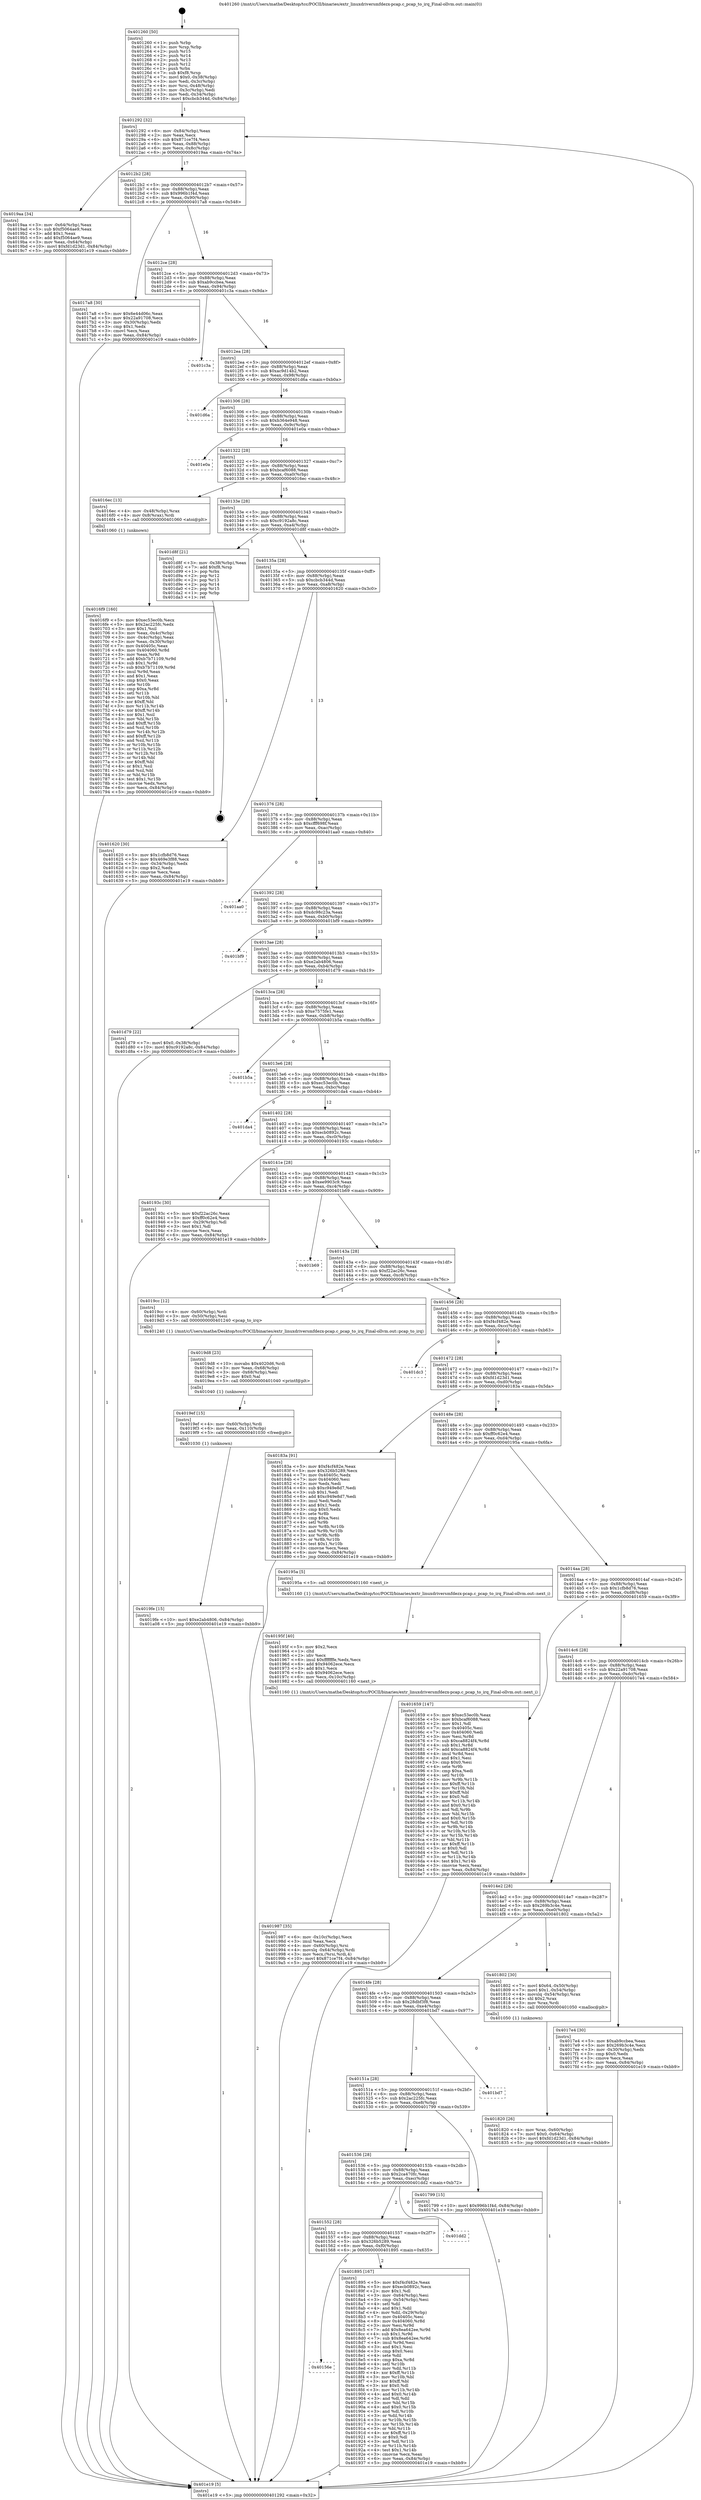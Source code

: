 digraph "0x401260" {
  label = "0x401260 (/mnt/c/Users/mathe/Desktop/tcc/POCII/binaries/extr_linuxdriversmfdezx-pcap.c_pcap_to_irq_Final-ollvm.out::main(0))"
  labelloc = "t"
  node[shape=record]

  Entry [label="",width=0.3,height=0.3,shape=circle,fillcolor=black,style=filled]
  "0x401292" [label="{
     0x401292 [32]\l
     | [instrs]\l
     &nbsp;&nbsp;0x401292 \<+6\>: mov -0x84(%rbp),%eax\l
     &nbsp;&nbsp;0x401298 \<+2\>: mov %eax,%ecx\l
     &nbsp;&nbsp;0x40129a \<+6\>: sub $0x871ce7f4,%ecx\l
     &nbsp;&nbsp;0x4012a0 \<+6\>: mov %eax,-0x88(%rbp)\l
     &nbsp;&nbsp;0x4012a6 \<+6\>: mov %ecx,-0x8c(%rbp)\l
     &nbsp;&nbsp;0x4012ac \<+6\>: je 00000000004019aa \<main+0x74a\>\l
  }"]
  "0x4019aa" [label="{
     0x4019aa [34]\l
     | [instrs]\l
     &nbsp;&nbsp;0x4019aa \<+3\>: mov -0x64(%rbp),%eax\l
     &nbsp;&nbsp;0x4019ad \<+5\>: sub $0xf5064ae9,%eax\l
     &nbsp;&nbsp;0x4019b2 \<+3\>: add $0x1,%eax\l
     &nbsp;&nbsp;0x4019b5 \<+5\>: add $0xf5064ae9,%eax\l
     &nbsp;&nbsp;0x4019ba \<+3\>: mov %eax,-0x64(%rbp)\l
     &nbsp;&nbsp;0x4019bd \<+10\>: movl $0xfd1d23d1,-0x84(%rbp)\l
     &nbsp;&nbsp;0x4019c7 \<+5\>: jmp 0000000000401e19 \<main+0xbb9\>\l
  }"]
  "0x4012b2" [label="{
     0x4012b2 [28]\l
     | [instrs]\l
     &nbsp;&nbsp;0x4012b2 \<+5\>: jmp 00000000004012b7 \<main+0x57\>\l
     &nbsp;&nbsp;0x4012b7 \<+6\>: mov -0x88(%rbp),%eax\l
     &nbsp;&nbsp;0x4012bd \<+5\>: sub $0x996b1f4d,%eax\l
     &nbsp;&nbsp;0x4012c2 \<+6\>: mov %eax,-0x90(%rbp)\l
     &nbsp;&nbsp;0x4012c8 \<+6\>: je 00000000004017a8 \<main+0x548\>\l
  }"]
  Exit [label="",width=0.3,height=0.3,shape=circle,fillcolor=black,style=filled,peripheries=2]
  "0x4017a8" [label="{
     0x4017a8 [30]\l
     | [instrs]\l
     &nbsp;&nbsp;0x4017a8 \<+5\>: mov $0x6e44d06c,%eax\l
     &nbsp;&nbsp;0x4017ad \<+5\>: mov $0x22a91708,%ecx\l
     &nbsp;&nbsp;0x4017b2 \<+3\>: mov -0x30(%rbp),%edx\l
     &nbsp;&nbsp;0x4017b5 \<+3\>: cmp $0x1,%edx\l
     &nbsp;&nbsp;0x4017b8 \<+3\>: cmovl %ecx,%eax\l
     &nbsp;&nbsp;0x4017bb \<+6\>: mov %eax,-0x84(%rbp)\l
     &nbsp;&nbsp;0x4017c1 \<+5\>: jmp 0000000000401e19 \<main+0xbb9\>\l
  }"]
  "0x4012ce" [label="{
     0x4012ce [28]\l
     | [instrs]\l
     &nbsp;&nbsp;0x4012ce \<+5\>: jmp 00000000004012d3 \<main+0x73\>\l
     &nbsp;&nbsp;0x4012d3 \<+6\>: mov -0x88(%rbp),%eax\l
     &nbsp;&nbsp;0x4012d9 \<+5\>: sub $0xab9ccbea,%eax\l
     &nbsp;&nbsp;0x4012de \<+6\>: mov %eax,-0x94(%rbp)\l
     &nbsp;&nbsp;0x4012e4 \<+6\>: je 0000000000401c3a \<main+0x9da\>\l
  }"]
  "0x4019fe" [label="{
     0x4019fe [15]\l
     | [instrs]\l
     &nbsp;&nbsp;0x4019fe \<+10\>: movl $0xe2ab4806,-0x84(%rbp)\l
     &nbsp;&nbsp;0x401a08 \<+5\>: jmp 0000000000401e19 \<main+0xbb9\>\l
  }"]
  "0x401c3a" [label="{
     0x401c3a\l
  }", style=dashed]
  "0x4012ea" [label="{
     0x4012ea [28]\l
     | [instrs]\l
     &nbsp;&nbsp;0x4012ea \<+5\>: jmp 00000000004012ef \<main+0x8f\>\l
     &nbsp;&nbsp;0x4012ef \<+6\>: mov -0x88(%rbp),%eax\l
     &nbsp;&nbsp;0x4012f5 \<+5\>: sub $0xac9d14b2,%eax\l
     &nbsp;&nbsp;0x4012fa \<+6\>: mov %eax,-0x98(%rbp)\l
     &nbsp;&nbsp;0x401300 \<+6\>: je 0000000000401d6a \<main+0xb0a\>\l
  }"]
  "0x4019ef" [label="{
     0x4019ef [15]\l
     | [instrs]\l
     &nbsp;&nbsp;0x4019ef \<+4\>: mov -0x60(%rbp),%rdi\l
     &nbsp;&nbsp;0x4019f3 \<+6\>: mov %eax,-0x110(%rbp)\l
     &nbsp;&nbsp;0x4019f9 \<+5\>: call 0000000000401030 \<free@plt\>\l
     | [calls]\l
     &nbsp;&nbsp;0x401030 \{1\} (unknown)\l
  }"]
  "0x401d6a" [label="{
     0x401d6a\l
  }", style=dashed]
  "0x401306" [label="{
     0x401306 [28]\l
     | [instrs]\l
     &nbsp;&nbsp;0x401306 \<+5\>: jmp 000000000040130b \<main+0xab\>\l
     &nbsp;&nbsp;0x40130b \<+6\>: mov -0x88(%rbp),%eax\l
     &nbsp;&nbsp;0x401311 \<+5\>: sub $0xb364e948,%eax\l
     &nbsp;&nbsp;0x401316 \<+6\>: mov %eax,-0x9c(%rbp)\l
     &nbsp;&nbsp;0x40131c \<+6\>: je 0000000000401e0a \<main+0xbaa\>\l
  }"]
  "0x4019d8" [label="{
     0x4019d8 [23]\l
     | [instrs]\l
     &nbsp;&nbsp;0x4019d8 \<+10\>: movabs $0x4020d6,%rdi\l
     &nbsp;&nbsp;0x4019e2 \<+3\>: mov %eax,-0x68(%rbp)\l
     &nbsp;&nbsp;0x4019e5 \<+3\>: mov -0x68(%rbp),%esi\l
     &nbsp;&nbsp;0x4019e8 \<+2\>: mov $0x0,%al\l
     &nbsp;&nbsp;0x4019ea \<+5\>: call 0000000000401040 \<printf@plt\>\l
     | [calls]\l
     &nbsp;&nbsp;0x401040 \{1\} (unknown)\l
  }"]
  "0x401e0a" [label="{
     0x401e0a\l
  }", style=dashed]
  "0x401322" [label="{
     0x401322 [28]\l
     | [instrs]\l
     &nbsp;&nbsp;0x401322 \<+5\>: jmp 0000000000401327 \<main+0xc7\>\l
     &nbsp;&nbsp;0x401327 \<+6\>: mov -0x88(%rbp),%eax\l
     &nbsp;&nbsp;0x40132d \<+5\>: sub $0xbcaf6088,%eax\l
     &nbsp;&nbsp;0x401332 \<+6\>: mov %eax,-0xa0(%rbp)\l
     &nbsp;&nbsp;0x401338 \<+6\>: je 00000000004016ec \<main+0x48c\>\l
  }"]
  "0x401987" [label="{
     0x401987 [35]\l
     | [instrs]\l
     &nbsp;&nbsp;0x401987 \<+6\>: mov -0x10c(%rbp),%ecx\l
     &nbsp;&nbsp;0x40198d \<+3\>: imul %eax,%ecx\l
     &nbsp;&nbsp;0x401990 \<+4\>: mov -0x60(%rbp),%rsi\l
     &nbsp;&nbsp;0x401994 \<+4\>: movslq -0x64(%rbp),%rdi\l
     &nbsp;&nbsp;0x401998 \<+3\>: mov %ecx,(%rsi,%rdi,4)\l
     &nbsp;&nbsp;0x40199b \<+10\>: movl $0x871ce7f4,-0x84(%rbp)\l
     &nbsp;&nbsp;0x4019a5 \<+5\>: jmp 0000000000401e19 \<main+0xbb9\>\l
  }"]
  "0x4016ec" [label="{
     0x4016ec [13]\l
     | [instrs]\l
     &nbsp;&nbsp;0x4016ec \<+4\>: mov -0x48(%rbp),%rax\l
     &nbsp;&nbsp;0x4016f0 \<+4\>: mov 0x8(%rax),%rdi\l
     &nbsp;&nbsp;0x4016f4 \<+5\>: call 0000000000401060 \<atoi@plt\>\l
     | [calls]\l
     &nbsp;&nbsp;0x401060 \{1\} (unknown)\l
  }"]
  "0x40133e" [label="{
     0x40133e [28]\l
     | [instrs]\l
     &nbsp;&nbsp;0x40133e \<+5\>: jmp 0000000000401343 \<main+0xe3\>\l
     &nbsp;&nbsp;0x401343 \<+6\>: mov -0x88(%rbp),%eax\l
     &nbsp;&nbsp;0x401349 \<+5\>: sub $0xc9192a8c,%eax\l
     &nbsp;&nbsp;0x40134e \<+6\>: mov %eax,-0xa4(%rbp)\l
     &nbsp;&nbsp;0x401354 \<+6\>: je 0000000000401d8f \<main+0xb2f\>\l
  }"]
  "0x40195f" [label="{
     0x40195f [40]\l
     | [instrs]\l
     &nbsp;&nbsp;0x40195f \<+5\>: mov $0x2,%ecx\l
     &nbsp;&nbsp;0x401964 \<+1\>: cltd\l
     &nbsp;&nbsp;0x401965 \<+2\>: idiv %ecx\l
     &nbsp;&nbsp;0x401967 \<+6\>: imul $0xfffffffe,%edx,%ecx\l
     &nbsp;&nbsp;0x40196d \<+6\>: add $0x94062ece,%ecx\l
     &nbsp;&nbsp;0x401973 \<+3\>: add $0x1,%ecx\l
     &nbsp;&nbsp;0x401976 \<+6\>: sub $0x94062ece,%ecx\l
     &nbsp;&nbsp;0x40197c \<+6\>: mov %ecx,-0x10c(%rbp)\l
     &nbsp;&nbsp;0x401982 \<+5\>: call 0000000000401160 \<next_i\>\l
     | [calls]\l
     &nbsp;&nbsp;0x401160 \{1\} (/mnt/c/Users/mathe/Desktop/tcc/POCII/binaries/extr_linuxdriversmfdezx-pcap.c_pcap_to_irq_Final-ollvm.out::next_i)\l
  }"]
  "0x401d8f" [label="{
     0x401d8f [21]\l
     | [instrs]\l
     &nbsp;&nbsp;0x401d8f \<+3\>: mov -0x38(%rbp),%eax\l
     &nbsp;&nbsp;0x401d92 \<+7\>: add $0xf8,%rsp\l
     &nbsp;&nbsp;0x401d99 \<+1\>: pop %rbx\l
     &nbsp;&nbsp;0x401d9a \<+2\>: pop %r12\l
     &nbsp;&nbsp;0x401d9c \<+2\>: pop %r13\l
     &nbsp;&nbsp;0x401d9e \<+2\>: pop %r14\l
     &nbsp;&nbsp;0x401da0 \<+2\>: pop %r15\l
     &nbsp;&nbsp;0x401da2 \<+1\>: pop %rbp\l
     &nbsp;&nbsp;0x401da3 \<+1\>: ret\l
  }"]
  "0x40135a" [label="{
     0x40135a [28]\l
     | [instrs]\l
     &nbsp;&nbsp;0x40135a \<+5\>: jmp 000000000040135f \<main+0xff\>\l
     &nbsp;&nbsp;0x40135f \<+6\>: mov -0x88(%rbp),%eax\l
     &nbsp;&nbsp;0x401365 \<+5\>: sub $0xcbcb344d,%eax\l
     &nbsp;&nbsp;0x40136a \<+6\>: mov %eax,-0xa8(%rbp)\l
     &nbsp;&nbsp;0x401370 \<+6\>: je 0000000000401620 \<main+0x3c0\>\l
  }"]
  "0x40156e" [label="{
     0x40156e\l
  }", style=dashed]
  "0x401620" [label="{
     0x401620 [30]\l
     | [instrs]\l
     &nbsp;&nbsp;0x401620 \<+5\>: mov $0x1cfb8d76,%eax\l
     &nbsp;&nbsp;0x401625 \<+5\>: mov $0x469e3f88,%ecx\l
     &nbsp;&nbsp;0x40162a \<+3\>: mov -0x34(%rbp),%edx\l
     &nbsp;&nbsp;0x40162d \<+3\>: cmp $0x2,%edx\l
     &nbsp;&nbsp;0x401630 \<+3\>: cmovne %ecx,%eax\l
     &nbsp;&nbsp;0x401633 \<+6\>: mov %eax,-0x84(%rbp)\l
     &nbsp;&nbsp;0x401639 \<+5\>: jmp 0000000000401e19 \<main+0xbb9\>\l
  }"]
  "0x401376" [label="{
     0x401376 [28]\l
     | [instrs]\l
     &nbsp;&nbsp;0x401376 \<+5\>: jmp 000000000040137b \<main+0x11b\>\l
     &nbsp;&nbsp;0x40137b \<+6\>: mov -0x88(%rbp),%eax\l
     &nbsp;&nbsp;0x401381 \<+5\>: sub $0xcfff698f,%eax\l
     &nbsp;&nbsp;0x401386 \<+6\>: mov %eax,-0xac(%rbp)\l
     &nbsp;&nbsp;0x40138c \<+6\>: je 0000000000401aa0 \<main+0x840\>\l
  }"]
  "0x401e19" [label="{
     0x401e19 [5]\l
     | [instrs]\l
     &nbsp;&nbsp;0x401e19 \<+5\>: jmp 0000000000401292 \<main+0x32\>\l
  }"]
  "0x401260" [label="{
     0x401260 [50]\l
     | [instrs]\l
     &nbsp;&nbsp;0x401260 \<+1\>: push %rbp\l
     &nbsp;&nbsp;0x401261 \<+3\>: mov %rsp,%rbp\l
     &nbsp;&nbsp;0x401264 \<+2\>: push %r15\l
     &nbsp;&nbsp;0x401266 \<+2\>: push %r14\l
     &nbsp;&nbsp;0x401268 \<+2\>: push %r13\l
     &nbsp;&nbsp;0x40126a \<+2\>: push %r12\l
     &nbsp;&nbsp;0x40126c \<+1\>: push %rbx\l
     &nbsp;&nbsp;0x40126d \<+7\>: sub $0xf8,%rsp\l
     &nbsp;&nbsp;0x401274 \<+7\>: movl $0x0,-0x38(%rbp)\l
     &nbsp;&nbsp;0x40127b \<+3\>: mov %edi,-0x3c(%rbp)\l
     &nbsp;&nbsp;0x40127e \<+4\>: mov %rsi,-0x48(%rbp)\l
     &nbsp;&nbsp;0x401282 \<+3\>: mov -0x3c(%rbp),%edi\l
     &nbsp;&nbsp;0x401285 \<+3\>: mov %edi,-0x34(%rbp)\l
     &nbsp;&nbsp;0x401288 \<+10\>: movl $0xcbcb344d,-0x84(%rbp)\l
  }"]
  "0x401895" [label="{
     0x401895 [167]\l
     | [instrs]\l
     &nbsp;&nbsp;0x401895 \<+5\>: mov $0xf4cf482e,%eax\l
     &nbsp;&nbsp;0x40189a \<+5\>: mov $0xecb0892c,%ecx\l
     &nbsp;&nbsp;0x40189f \<+2\>: mov $0x1,%dl\l
     &nbsp;&nbsp;0x4018a1 \<+3\>: mov -0x64(%rbp),%esi\l
     &nbsp;&nbsp;0x4018a4 \<+3\>: cmp -0x54(%rbp),%esi\l
     &nbsp;&nbsp;0x4018a7 \<+4\>: setl %dil\l
     &nbsp;&nbsp;0x4018ab \<+4\>: and $0x1,%dil\l
     &nbsp;&nbsp;0x4018af \<+4\>: mov %dil,-0x29(%rbp)\l
     &nbsp;&nbsp;0x4018b3 \<+7\>: mov 0x40405c,%esi\l
     &nbsp;&nbsp;0x4018ba \<+8\>: mov 0x404060,%r8d\l
     &nbsp;&nbsp;0x4018c2 \<+3\>: mov %esi,%r9d\l
     &nbsp;&nbsp;0x4018c5 \<+7\>: add $0x8ea642ee,%r9d\l
     &nbsp;&nbsp;0x4018cc \<+4\>: sub $0x1,%r9d\l
     &nbsp;&nbsp;0x4018d0 \<+7\>: sub $0x8ea642ee,%r9d\l
     &nbsp;&nbsp;0x4018d7 \<+4\>: imul %r9d,%esi\l
     &nbsp;&nbsp;0x4018db \<+3\>: and $0x1,%esi\l
     &nbsp;&nbsp;0x4018de \<+3\>: cmp $0x0,%esi\l
     &nbsp;&nbsp;0x4018e1 \<+4\>: sete %dil\l
     &nbsp;&nbsp;0x4018e5 \<+4\>: cmp $0xa,%r8d\l
     &nbsp;&nbsp;0x4018e9 \<+4\>: setl %r10b\l
     &nbsp;&nbsp;0x4018ed \<+3\>: mov %dil,%r11b\l
     &nbsp;&nbsp;0x4018f0 \<+4\>: xor $0xff,%r11b\l
     &nbsp;&nbsp;0x4018f4 \<+3\>: mov %r10b,%bl\l
     &nbsp;&nbsp;0x4018f7 \<+3\>: xor $0xff,%bl\l
     &nbsp;&nbsp;0x4018fa \<+3\>: xor $0x0,%dl\l
     &nbsp;&nbsp;0x4018fd \<+3\>: mov %r11b,%r14b\l
     &nbsp;&nbsp;0x401900 \<+4\>: and $0x0,%r14b\l
     &nbsp;&nbsp;0x401904 \<+3\>: and %dl,%dil\l
     &nbsp;&nbsp;0x401907 \<+3\>: mov %bl,%r15b\l
     &nbsp;&nbsp;0x40190a \<+4\>: and $0x0,%r15b\l
     &nbsp;&nbsp;0x40190e \<+3\>: and %dl,%r10b\l
     &nbsp;&nbsp;0x401911 \<+3\>: or %dil,%r14b\l
     &nbsp;&nbsp;0x401914 \<+3\>: or %r10b,%r15b\l
     &nbsp;&nbsp;0x401917 \<+3\>: xor %r15b,%r14b\l
     &nbsp;&nbsp;0x40191a \<+3\>: or %bl,%r11b\l
     &nbsp;&nbsp;0x40191d \<+4\>: xor $0xff,%r11b\l
     &nbsp;&nbsp;0x401921 \<+3\>: or $0x0,%dl\l
     &nbsp;&nbsp;0x401924 \<+3\>: and %dl,%r11b\l
     &nbsp;&nbsp;0x401927 \<+3\>: or %r11b,%r14b\l
     &nbsp;&nbsp;0x40192a \<+4\>: test $0x1,%r14b\l
     &nbsp;&nbsp;0x40192e \<+3\>: cmovne %ecx,%eax\l
     &nbsp;&nbsp;0x401931 \<+6\>: mov %eax,-0x84(%rbp)\l
     &nbsp;&nbsp;0x401937 \<+5\>: jmp 0000000000401e19 \<main+0xbb9\>\l
  }"]
  "0x401aa0" [label="{
     0x401aa0\l
  }", style=dashed]
  "0x401392" [label="{
     0x401392 [28]\l
     | [instrs]\l
     &nbsp;&nbsp;0x401392 \<+5\>: jmp 0000000000401397 \<main+0x137\>\l
     &nbsp;&nbsp;0x401397 \<+6\>: mov -0x88(%rbp),%eax\l
     &nbsp;&nbsp;0x40139d \<+5\>: sub $0xdc98c23a,%eax\l
     &nbsp;&nbsp;0x4013a2 \<+6\>: mov %eax,-0xb0(%rbp)\l
     &nbsp;&nbsp;0x4013a8 \<+6\>: je 0000000000401bf9 \<main+0x999\>\l
  }"]
  "0x401552" [label="{
     0x401552 [28]\l
     | [instrs]\l
     &nbsp;&nbsp;0x401552 \<+5\>: jmp 0000000000401557 \<main+0x2f7\>\l
     &nbsp;&nbsp;0x401557 \<+6\>: mov -0x88(%rbp),%eax\l
     &nbsp;&nbsp;0x40155d \<+5\>: sub $0x326b5289,%eax\l
     &nbsp;&nbsp;0x401562 \<+6\>: mov %eax,-0xf0(%rbp)\l
     &nbsp;&nbsp;0x401568 \<+6\>: je 0000000000401895 \<main+0x635\>\l
  }"]
  "0x401bf9" [label="{
     0x401bf9\l
  }", style=dashed]
  "0x4013ae" [label="{
     0x4013ae [28]\l
     | [instrs]\l
     &nbsp;&nbsp;0x4013ae \<+5\>: jmp 00000000004013b3 \<main+0x153\>\l
     &nbsp;&nbsp;0x4013b3 \<+6\>: mov -0x88(%rbp),%eax\l
     &nbsp;&nbsp;0x4013b9 \<+5\>: sub $0xe2ab4806,%eax\l
     &nbsp;&nbsp;0x4013be \<+6\>: mov %eax,-0xb4(%rbp)\l
     &nbsp;&nbsp;0x4013c4 \<+6\>: je 0000000000401d79 \<main+0xb19\>\l
  }"]
  "0x401dd2" [label="{
     0x401dd2\l
  }", style=dashed]
  "0x401d79" [label="{
     0x401d79 [22]\l
     | [instrs]\l
     &nbsp;&nbsp;0x401d79 \<+7\>: movl $0x0,-0x38(%rbp)\l
     &nbsp;&nbsp;0x401d80 \<+10\>: movl $0xc9192a8c,-0x84(%rbp)\l
     &nbsp;&nbsp;0x401d8a \<+5\>: jmp 0000000000401e19 \<main+0xbb9\>\l
  }"]
  "0x4013ca" [label="{
     0x4013ca [28]\l
     | [instrs]\l
     &nbsp;&nbsp;0x4013ca \<+5\>: jmp 00000000004013cf \<main+0x16f\>\l
     &nbsp;&nbsp;0x4013cf \<+6\>: mov -0x88(%rbp),%eax\l
     &nbsp;&nbsp;0x4013d5 \<+5\>: sub $0xe7575fe1,%eax\l
     &nbsp;&nbsp;0x4013da \<+6\>: mov %eax,-0xb8(%rbp)\l
     &nbsp;&nbsp;0x4013e0 \<+6\>: je 0000000000401b5a \<main+0x8fa\>\l
  }"]
  "0x401820" [label="{
     0x401820 [26]\l
     | [instrs]\l
     &nbsp;&nbsp;0x401820 \<+4\>: mov %rax,-0x60(%rbp)\l
     &nbsp;&nbsp;0x401824 \<+7\>: movl $0x0,-0x64(%rbp)\l
     &nbsp;&nbsp;0x40182b \<+10\>: movl $0xfd1d23d1,-0x84(%rbp)\l
     &nbsp;&nbsp;0x401835 \<+5\>: jmp 0000000000401e19 \<main+0xbb9\>\l
  }"]
  "0x401b5a" [label="{
     0x401b5a\l
  }", style=dashed]
  "0x4013e6" [label="{
     0x4013e6 [28]\l
     | [instrs]\l
     &nbsp;&nbsp;0x4013e6 \<+5\>: jmp 00000000004013eb \<main+0x18b\>\l
     &nbsp;&nbsp;0x4013eb \<+6\>: mov -0x88(%rbp),%eax\l
     &nbsp;&nbsp;0x4013f1 \<+5\>: sub $0xec53ec0b,%eax\l
     &nbsp;&nbsp;0x4013f6 \<+6\>: mov %eax,-0xbc(%rbp)\l
     &nbsp;&nbsp;0x4013fc \<+6\>: je 0000000000401da4 \<main+0xb44\>\l
  }"]
  "0x401536" [label="{
     0x401536 [28]\l
     | [instrs]\l
     &nbsp;&nbsp;0x401536 \<+5\>: jmp 000000000040153b \<main+0x2db\>\l
     &nbsp;&nbsp;0x40153b \<+6\>: mov -0x88(%rbp),%eax\l
     &nbsp;&nbsp;0x401541 \<+5\>: sub $0x2ca470fc,%eax\l
     &nbsp;&nbsp;0x401546 \<+6\>: mov %eax,-0xec(%rbp)\l
     &nbsp;&nbsp;0x40154c \<+6\>: je 0000000000401dd2 \<main+0xb72\>\l
  }"]
  "0x401da4" [label="{
     0x401da4\l
  }", style=dashed]
  "0x401402" [label="{
     0x401402 [28]\l
     | [instrs]\l
     &nbsp;&nbsp;0x401402 \<+5\>: jmp 0000000000401407 \<main+0x1a7\>\l
     &nbsp;&nbsp;0x401407 \<+6\>: mov -0x88(%rbp),%eax\l
     &nbsp;&nbsp;0x40140d \<+5\>: sub $0xecb0892c,%eax\l
     &nbsp;&nbsp;0x401412 \<+6\>: mov %eax,-0xc0(%rbp)\l
     &nbsp;&nbsp;0x401418 \<+6\>: je 000000000040193c \<main+0x6dc\>\l
  }"]
  "0x401799" [label="{
     0x401799 [15]\l
     | [instrs]\l
     &nbsp;&nbsp;0x401799 \<+10\>: movl $0x996b1f4d,-0x84(%rbp)\l
     &nbsp;&nbsp;0x4017a3 \<+5\>: jmp 0000000000401e19 \<main+0xbb9\>\l
  }"]
  "0x40193c" [label="{
     0x40193c [30]\l
     | [instrs]\l
     &nbsp;&nbsp;0x40193c \<+5\>: mov $0xf22ac26c,%eax\l
     &nbsp;&nbsp;0x401941 \<+5\>: mov $0xff0c62e4,%ecx\l
     &nbsp;&nbsp;0x401946 \<+3\>: mov -0x29(%rbp),%dl\l
     &nbsp;&nbsp;0x401949 \<+3\>: test $0x1,%dl\l
     &nbsp;&nbsp;0x40194c \<+3\>: cmovne %ecx,%eax\l
     &nbsp;&nbsp;0x40194f \<+6\>: mov %eax,-0x84(%rbp)\l
     &nbsp;&nbsp;0x401955 \<+5\>: jmp 0000000000401e19 \<main+0xbb9\>\l
  }"]
  "0x40141e" [label="{
     0x40141e [28]\l
     | [instrs]\l
     &nbsp;&nbsp;0x40141e \<+5\>: jmp 0000000000401423 \<main+0x1c3\>\l
     &nbsp;&nbsp;0x401423 \<+6\>: mov -0x88(%rbp),%eax\l
     &nbsp;&nbsp;0x401429 \<+5\>: sub $0xee9903c9,%eax\l
     &nbsp;&nbsp;0x40142e \<+6\>: mov %eax,-0xc4(%rbp)\l
     &nbsp;&nbsp;0x401434 \<+6\>: je 0000000000401b69 \<main+0x909\>\l
  }"]
  "0x40151a" [label="{
     0x40151a [28]\l
     | [instrs]\l
     &nbsp;&nbsp;0x40151a \<+5\>: jmp 000000000040151f \<main+0x2bf\>\l
     &nbsp;&nbsp;0x40151f \<+6\>: mov -0x88(%rbp),%eax\l
     &nbsp;&nbsp;0x401525 \<+5\>: sub $0x2ac225fc,%eax\l
     &nbsp;&nbsp;0x40152a \<+6\>: mov %eax,-0xe8(%rbp)\l
     &nbsp;&nbsp;0x401530 \<+6\>: je 0000000000401799 \<main+0x539\>\l
  }"]
  "0x401b69" [label="{
     0x401b69\l
  }", style=dashed]
  "0x40143a" [label="{
     0x40143a [28]\l
     | [instrs]\l
     &nbsp;&nbsp;0x40143a \<+5\>: jmp 000000000040143f \<main+0x1df\>\l
     &nbsp;&nbsp;0x40143f \<+6\>: mov -0x88(%rbp),%eax\l
     &nbsp;&nbsp;0x401445 \<+5\>: sub $0xf22ac26c,%eax\l
     &nbsp;&nbsp;0x40144a \<+6\>: mov %eax,-0xc8(%rbp)\l
     &nbsp;&nbsp;0x401450 \<+6\>: je 00000000004019cc \<main+0x76c\>\l
  }"]
  "0x401bd7" [label="{
     0x401bd7\l
  }", style=dashed]
  "0x4019cc" [label="{
     0x4019cc [12]\l
     | [instrs]\l
     &nbsp;&nbsp;0x4019cc \<+4\>: mov -0x60(%rbp),%rdi\l
     &nbsp;&nbsp;0x4019d0 \<+3\>: mov -0x50(%rbp),%esi\l
     &nbsp;&nbsp;0x4019d3 \<+5\>: call 0000000000401240 \<pcap_to_irq\>\l
     | [calls]\l
     &nbsp;&nbsp;0x401240 \{1\} (/mnt/c/Users/mathe/Desktop/tcc/POCII/binaries/extr_linuxdriversmfdezx-pcap.c_pcap_to_irq_Final-ollvm.out::pcap_to_irq)\l
  }"]
  "0x401456" [label="{
     0x401456 [28]\l
     | [instrs]\l
     &nbsp;&nbsp;0x401456 \<+5\>: jmp 000000000040145b \<main+0x1fb\>\l
     &nbsp;&nbsp;0x40145b \<+6\>: mov -0x88(%rbp),%eax\l
     &nbsp;&nbsp;0x401461 \<+5\>: sub $0xf4cf482e,%eax\l
     &nbsp;&nbsp;0x401466 \<+6\>: mov %eax,-0xcc(%rbp)\l
     &nbsp;&nbsp;0x40146c \<+6\>: je 0000000000401dc3 \<main+0xb63\>\l
  }"]
  "0x4014fe" [label="{
     0x4014fe [28]\l
     | [instrs]\l
     &nbsp;&nbsp;0x4014fe \<+5\>: jmp 0000000000401503 \<main+0x2a3\>\l
     &nbsp;&nbsp;0x401503 \<+6\>: mov -0x88(%rbp),%eax\l
     &nbsp;&nbsp;0x401509 \<+5\>: sub $0x28dbf3f8,%eax\l
     &nbsp;&nbsp;0x40150e \<+6\>: mov %eax,-0xe4(%rbp)\l
     &nbsp;&nbsp;0x401514 \<+6\>: je 0000000000401bd7 \<main+0x977\>\l
  }"]
  "0x401dc3" [label="{
     0x401dc3\l
  }", style=dashed]
  "0x401472" [label="{
     0x401472 [28]\l
     | [instrs]\l
     &nbsp;&nbsp;0x401472 \<+5\>: jmp 0000000000401477 \<main+0x217\>\l
     &nbsp;&nbsp;0x401477 \<+6\>: mov -0x88(%rbp),%eax\l
     &nbsp;&nbsp;0x40147d \<+5\>: sub $0xfd1d23d1,%eax\l
     &nbsp;&nbsp;0x401482 \<+6\>: mov %eax,-0xd0(%rbp)\l
     &nbsp;&nbsp;0x401488 \<+6\>: je 000000000040183a \<main+0x5da\>\l
  }"]
  "0x401802" [label="{
     0x401802 [30]\l
     | [instrs]\l
     &nbsp;&nbsp;0x401802 \<+7\>: movl $0x64,-0x50(%rbp)\l
     &nbsp;&nbsp;0x401809 \<+7\>: movl $0x1,-0x54(%rbp)\l
     &nbsp;&nbsp;0x401810 \<+4\>: movslq -0x54(%rbp),%rax\l
     &nbsp;&nbsp;0x401814 \<+4\>: shl $0x2,%rax\l
     &nbsp;&nbsp;0x401818 \<+3\>: mov %rax,%rdi\l
     &nbsp;&nbsp;0x40181b \<+5\>: call 0000000000401050 \<malloc@plt\>\l
     | [calls]\l
     &nbsp;&nbsp;0x401050 \{1\} (unknown)\l
  }"]
  "0x40183a" [label="{
     0x40183a [91]\l
     | [instrs]\l
     &nbsp;&nbsp;0x40183a \<+5\>: mov $0xf4cf482e,%eax\l
     &nbsp;&nbsp;0x40183f \<+5\>: mov $0x326b5289,%ecx\l
     &nbsp;&nbsp;0x401844 \<+7\>: mov 0x40405c,%edx\l
     &nbsp;&nbsp;0x40184b \<+7\>: mov 0x404060,%esi\l
     &nbsp;&nbsp;0x401852 \<+2\>: mov %edx,%edi\l
     &nbsp;&nbsp;0x401854 \<+6\>: sub $0xc949e8d7,%edi\l
     &nbsp;&nbsp;0x40185a \<+3\>: sub $0x1,%edi\l
     &nbsp;&nbsp;0x40185d \<+6\>: add $0xc949e8d7,%edi\l
     &nbsp;&nbsp;0x401863 \<+3\>: imul %edi,%edx\l
     &nbsp;&nbsp;0x401866 \<+3\>: and $0x1,%edx\l
     &nbsp;&nbsp;0x401869 \<+3\>: cmp $0x0,%edx\l
     &nbsp;&nbsp;0x40186c \<+4\>: sete %r8b\l
     &nbsp;&nbsp;0x401870 \<+3\>: cmp $0xa,%esi\l
     &nbsp;&nbsp;0x401873 \<+4\>: setl %r9b\l
     &nbsp;&nbsp;0x401877 \<+3\>: mov %r8b,%r10b\l
     &nbsp;&nbsp;0x40187a \<+3\>: and %r9b,%r10b\l
     &nbsp;&nbsp;0x40187d \<+3\>: xor %r9b,%r8b\l
     &nbsp;&nbsp;0x401880 \<+3\>: or %r8b,%r10b\l
     &nbsp;&nbsp;0x401883 \<+4\>: test $0x1,%r10b\l
     &nbsp;&nbsp;0x401887 \<+3\>: cmovne %ecx,%eax\l
     &nbsp;&nbsp;0x40188a \<+6\>: mov %eax,-0x84(%rbp)\l
     &nbsp;&nbsp;0x401890 \<+5\>: jmp 0000000000401e19 \<main+0xbb9\>\l
  }"]
  "0x40148e" [label="{
     0x40148e [28]\l
     | [instrs]\l
     &nbsp;&nbsp;0x40148e \<+5\>: jmp 0000000000401493 \<main+0x233\>\l
     &nbsp;&nbsp;0x401493 \<+6\>: mov -0x88(%rbp),%eax\l
     &nbsp;&nbsp;0x401499 \<+5\>: sub $0xff0c62e4,%eax\l
     &nbsp;&nbsp;0x40149e \<+6\>: mov %eax,-0xd4(%rbp)\l
     &nbsp;&nbsp;0x4014a4 \<+6\>: je 000000000040195a \<main+0x6fa\>\l
  }"]
  "0x4014e2" [label="{
     0x4014e2 [28]\l
     | [instrs]\l
     &nbsp;&nbsp;0x4014e2 \<+5\>: jmp 00000000004014e7 \<main+0x287\>\l
     &nbsp;&nbsp;0x4014e7 \<+6\>: mov -0x88(%rbp),%eax\l
     &nbsp;&nbsp;0x4014ed \<+5\>: sub $0x269b3c4e,%eax\l
     &nbsp;&nbsp;0x4014f2 \<+6\>: mov %eax,-0xe0(%rbp)\l
     &nbsp;&nbsp;0x4014f8 \<+6\>: je 0000000000401802 \<main+0x5a2\>\l
  }"]
  "0x40195a" [label="{
     0x40195a [5]\l
     | [instrs]\l
     &nbsp;&nbsp;0x40195a \<+5\>: call 0000000000401160 \<next_i\>\l
     | [calls]\l
     &nbsp;&nbsp;0x401160 \{1\} (/mnt/c/Users/mathe/Desktop/tcc/POCII/binaries/extr_linuxdriversmfdezx-pcap.c_pcap_to_irq_Final-ollvm.out::next_i)\l
  }"]
  "0x4014aa" [label="{
     0x4014aa [28]\l
     | [instrs]\l
     &nbsp;&nbsp;0x4014aa \<+5\>: jmp 00000000004014af \<main+0x24f\>\l
     &nbsp;&nbsp;0x4014af \<+6\>: mov -0x88(%rbp),%eax\l
     &nbsp;&nbsp;0x4014b5 \<+5\>: sub $0x1cfb8d76,%eax\l
     &nbsp;&nbsp;0x4014ba \<+6\>: mov %eax,-0xd8(%rbp)\l
     &nbsp;&nbsp;0x4014c0 \<+6\>: je 0000000000401659 \<main+0x3f9\>\l
  }"]
  "0x4017e4" [label="{
     0x4017e4 [30]\l
     | [instrs]\l
     &nbsp;&nbsp;0x4017e4 \<+5\>: mov $0xab9ccbea,%eax\l
     &nbsp;&nbsp;0x4017e9 \<+5\>: mov $0x269b3c4e,%ecx\l
     &nbsp;&nbsp;0x4017ee \<+3\>: mov -0x30(%rbp),%edx\l
     &nbsp;&nbsp;0x4017f1 \<+3\>: cmp $0x0,%edx\l
     &nbsp;&nbsp;0x4017f4 \<+3\>: cmove %ecx,%eax\l
     &nbsp;&nbsp;0x4017f7 \<+6\>: mov %eax,-0x84(%rbp)\l
     &nbsp;&nbsp;0x4017fd \<+5\>: jmp 0000000000401e19 \<main+0xbb9\>\l
  }"]
  "0x401659" [label="{
     0x401659 [147]\l
     | [instrs]\l
     &nbsp;&nbsp;0x401659 \<+5\>: mov $0xec53ec0b,%eax\l
     &nbsp;&nbsp;0x40165e \<+5\>: mov $0xbcaf6088,%ecx\l
     &nbsp;&nbsp;0x401663 \<+2\>: mov $0x1,%dl\l
     &nbsp;&nbsp;0x401665 \<+7\>: mov 0x40405c,%esi\l
     &nbsp;&nbsp;0x40166c \<+7\>: mov 0x404060,%edi\l
     &nbsp;&nbsp;0x401673 \<+3\>: mov %esi,%r8d\l
     &nbsp;&nbsp;0x401676 \<+7\>: sub $0xca8824f4,%r8d\l
     &nbsp;&nbsp;0x40167d \<+4\>: sub $0x1,%r8d\l
     &nbsp;&nbsp;0x401681 \<+7\>: add $0xca8824f4,%r8d\l
     &nbsp;&nbsp;0x401688 \<+4\>: imul %r8d,%esi\l
     &nbsp;&nbsp;0x40168c \<+3\>: and $0x1,%esi\l
     &nbsp;&nbsp;0x40168f \<+3\>: cmp $0x0,%esi\l
     &nbsp;&nbsp;0x401692 \<+4\>: sete %r9b\l
     &nbsp;&nbsp;0x401696 \<+3\>: cmp $0xa,%edi\l
     &nbsp;&nbsp;0x401699 \<+4\>: setl %r10b\l
     &nbsp;&nbsp;0x40169d \<+3\>: mov %r9b,%r11b\l
     &nbsp;&nbsp;0x4016a0 \<+4\>: xor $0xff,%r11b\l
     &nbsp;&nbsp;0x4016a4 \<+3\>: mov %r10b,%bl\l
     &nbsp;&nbsp;0x4016a7 \<+3\>: xor $0xff,%bl\l
     &nbsp;&nbsp;0x4016aa \<+3\>: xor $0x0,%dl\l
     &nbsp;&nbsp;0x4016ad \<+3\>: mov %r11b,%r14b\l
     &nbsp;&nbsp;0x4016b0 \<+4\>: and $0x0,%r14b\l
     &nbsp;&nbsp;0x4016b4 \<+3\>: and %dl,%r9b\l
     &nbsp;&nbsp;0x4016b7 \<+3\>: mov %bl,%r15b\l
     &nbsp;&nbsp;0x4016ba \<+4\>: and $0x0,%r15b\l
     &nbsp;&nbsp;0x4016be \<+3\>: and %dl,%r10b\l
     &nbsp;&nbsp;0x4016c1 \<+3\>: or %r9b,%r14b\l
     &nbsp;&nbsp;0x4016c4 \<+3\>: or %r10b,%r15b\l
     &nbsp;&nbsp;0x4016c7 \<+3\>: xor %r15b,%r14b\l
     &nbsp;&nbsp;0x4016ca \<+3\>: or %bl,%r11b\l
     &nbsp;&nbsp;0x4016cd \<+4\>: xor $0xff,%r11b\l
     &nbsp;&nbsp;0x4016d1 \<+3\>: or $0x0,%dl\l
     &nbsp;&nbsp;0x4016d4 \<+3\>: and %dl,%r11b\l
     &nbsp;&nbsp;0x4016d7 \<+3\>: or %r11b,%r14b\l
     &nbsp;&nbsp;0x4016da \<+4\>: test $0x1,%r14b\l
     &nbsp;&nbsp;0x4016de \<+3\>: cmovne %ecx,%eax\l
     &nbsp;&nbsp;0x4016e1 \<+6\>: mov %eax,-0x84(%rbp)\l
     &nbsp;&nbsp;0x4016e7 \<+5\>: jmp 0000000000401e19 \<main+0xbb9\>\l
  }"]
  "0x4014c6" [label="{
     0x4014c6 [28]\l
     | [instrs]\l
     &nbsp;&nbsp;0x4014c6 \<+5\>: jmp 00000000004014cb \<main+0x26b\>\l
     &nbsp;&nbsp;0x4014cb \<+6\>: mov -0x88(%rbp),%eax\l
     &nbsp;&nbsp;0x4014d1 \<+5\>: sub $0x22a91708,%eax\l
     &nbsp;&nbsp;0x4014d6 \<+6\>: mov %eax,-0xdc(%rbp)\l
     &nbsp;&nbsp;0x4014dc \<+6\>: je 00000000004017e4 \<main+0x584\>\l
  }"]
  "0x4016f9" [label="{
     0x4016f9 [160]\l
     | [instrs]\l
     &nbsp;&nbsp;0x4016f9 \<+5\>: mov $0xec53ec0b,%ecx\l
     &nbsp;&nbsp;0x4016fe \<+5\>: mov $0x2ac225fc,%edx\l
     &nbsp;&nbsp;0x401703 \<+3\>: mov $0x1,%sil\l
     &nbsp;&nbsp;0x401706 \<+3\>: mov %eax,-0x4c(%rbp)\l
     &nbsp;&nbsp;0x401709 \<+3\>: mov -0x4c(%rbp),%eax\l
     &nbsp;&nbsp;0x40170c \<+3\>: mov %eax,-0x30(%rbp)\l
     &nbsp;&nbsp;0x40170f \<+7\>: mov 0x40405c,%eax\l
     &nbsp;&nbsp;0x401716 \<+8\>: mov 0x404060,%r8d\l
     &nbsp;&nbsp;0x40171e \<+3\>: mov %eax,%r9d\l
     &nbsp;&nbsp;0x401721 \<+7\>: add $0xb7b71109,%r9d\l
     &nbsp;&nbsp;0x401728 \<+4\>: sub $0x1,%r9d\l
     &nbsp;&nbsp;0x40172c \<+7\>: sub $0xb7b71109,%r9d\l
     &nbsp;&nbsp;0x401733 \<+4\>: imul %r9d,%eax\l
     &nbsp;&nbsp;0x401737 \<+3\>: and $0x1,%eax\l
     &nbsp;&nbsp;0x40173a \<+3\>: cmp $0x0,%eax\l
     &nbsp;&nbsp;0x40173d \<+4\>: sete %r10b\l
     &nbsp;&nbsp;0x401741 \<+4\>: cmp $0xa,%r8d\l
     &nbsp;&nbsp;0x401745 \<+4\>: setl %r11b\l
     &nbsp;&nbsp;0x401749 \<+3\>: mov %r10b,%bl\l
     &nbsp;&nbsp;0x40174c \<+3\>: xor $0xff,%bl\l
     &nbsp;&nbsp;0x40174f \<+3\>: mov %r11b,%r14b\l
     &nbsp;&nbsp;0x401752 \<+4\>: xor $0xff,%r14b\l
     &nbsp;&nbsp;0x401756 \<+4\>: xor $0x1,%sil\l
     &nbsp;&nbsp;0x40175a \<+3\>: mov %bl,%r15b\l
     &nbsp;&nbsp;0x40175d \<+4\>: and $0xff,%r15b\l
     &nbsp;&nbsp;0x401761 \<+3\>: and %sil,%r10b\l
     &nbsp;&nbsp;0x401764 \<+3\>: mov %r14b,%r12b\l
     &nbsp;&nbsp;0x401767 \<+4\>: and $0xff,%r12b\l
     &nbsp;&nbsp;0x40176b \<+3\>: and %sil,%r11b\l
     &nbsp;&nbsp;0x40176e \<+3\>: or %r10b,%r15b\l
     &nbsp;&nbsp;0x401771 \<+3\>: or %r11b,%r12b\l
     &nbsp;&nbsp;0x401774 \<+3\>: xor %r12b,%r15b\l
     &nbsp;&nbsp;0x401777 \<+3\>: or %r14b,%bl\l
     &nbsp;&nbsp;0x40177a \<+3\>: xor $0xff,%bl\l
     &nbsp;&nbsp;0x40177d \<+4\>: or $0x1,%sil\l
     &nbsp;&nbsp;0x401781 \<+3\>: and %sil,%bl\l
     &nbsp;&nbsp;0x401784 \<+3\>: or %bl,%r15b\l
     &nbsp;&nbsp;0x401787 \<+4\>: test $0x1,%r15b\l
     &nbsp;&nbsp;0x40178b \<+3\>: cmovne %edx,%ecx\l
     &nbsp;&nbsp;0x40178e \<+6\>: mov %ecx,-0x84(%rbp)\l
     &nbsp;&nbsp;0x401794 \<+5\>: jmp 0000000000401e19 \<main+0xbb9\>\l
  }"]
  Entry -> "0x401260" [label=" 1"]
  "0x401292" -> "0x4019aa" [label=" 1"]
  "0x401292" -> "0x4012b2" [label=" 17"]
  "0x401d8f" -> Exit [label=" 1"]
  "0x4012b2" -> "0x4017a8" [label=" 1"]
  "0x4012b2" -> "0x4012ce" [label=" 16"]
  "0x401d79" -> "0x401e19" [label=" 1"]
  "0x4012ce" -> "0x401c3a" [label=" 0"]
  "0x4012ce" -> "0x4012ea" [label=" 16"]
  "0x4019fe" -> "0x401e19" [label=" 1"]
  "0x4012ea" -> "0x401d6a" [label=" 0"]
  "0x4012ea" -> "0x401306" [label=" 16"]
  "0x4019ef" -> "0x4019fe" [label=" 1"]
  "0x401306" -> "0x401e0a" [label=" 0"]
  "0x401306" -> "0x401322" [label=" 16"]
  "0x4019d8" -> "0x4019ef" [label=" 1"]
  "0x401322" -> "0x4016ec" [label=" 1"]
  "0x401322" -> "0x40133e" [label=" 15"]
  "0x4019cc" -> "0x4019d8" [label=" 1"]
  "0x40133e" -> "0x401d8f" [label=" 1"]
  "0x40133e" -> "0x40135a" [label=" 14"]
  "0x4019aa" -> "0x401e19" [label=" 1"]
  "0x40135a" -> "0x401620" [label=" 1"]
  "0x40135a" -> "0x401376" [label=" 13"]
  "0x401620" -> "0x401e19" [label=" 1"]
  "0x401260" -> "0x401292" [label=" 1"]
  "0x401e19" -> "0x401292" [label=" 17"]
  "0x401987" -> "0x401e19" [label=" 1"]
  "0x401376" -> "0x401aa0" [label=" 0"]
  "0x401376" -> "0x401392" [label=" 13"]
  "0x40195f" -> "0x401987" [label=" 1"]
  "0x401392" -> "0x401bf9" [label=" 0"]
  "0x401392" -> "0x4013ae" [label=" 13"]
  "0x40193c" -> "0x401e19" [label=" 2"]
  "0x4013ae" -> "0x401d79" [label=" 1"]
  "0x4013ae" -> "0x4013ca" [label=" 12"]
  "0x401895" -> "0x401e19" [label=" 2"]
  "0x4013ca" -> "0x401b5a" [label=" 0"]
  "0x4013ca" -> "0x4013e6" [label=" 12"]
  "0x401552" -> "0x401895" [label=" 2"]
  "0x4013e6" -> "0x401da4" [label=" 0"]
  "0x4013e6" -> "0x401402" [label=" 12"]
  "0x40195a" -> "0x40195f" [label=" 1"]
  "0x401402" -> "0x40193c" [label=" 2"]
  "0x401402" -> "0x40141e" [label=" 10"]
  "0x401536" -> "0x401552" [label=" 2"]
  "0x40141e" -> "0x401b69" [label=" 0"]
  "0x40141e" -> "0x40143a" [label=" 10"]
  "0x401552" -> "0x40156e" [label=" 0"]
  "0x40143a" -> "0x4019cc" [label=" 1"]
  "0x40143a" -> "0x401456" [label=" 9"]
  "0x40183a" -> "0x401e19" [label=" 2"]
  "0x401456" -> "0x401dc3" [label=" 0"]
  "0x401456" -> "0x401472" [label=" 9"]
  "0x401802" -> "0x401820" [label=" 1"]
  "0x401472" -> "0x40183a" [label=" 2"]
  "0x401472" -> "0x40148e" [label=" 7"]
  "0x4017e4" -> "0x401e19" [label=" 1"]
  "0x40148e" -> "0x40195a" [label=" 1"]
  "0x40148e" -> "0x4014aa" [label=" 6"]
  "0x401799" -> "0x401e19" [label=" 1"]
  "0x4014aa" -> "0x401659" [label=" 1"]
  "0x4014aa" -> "0x4014c6" [label=" 5"]
  "0x401659" -> "0x401e19" [label=" 1"]
  "0x4016ec" -> "0x4016f9" [label=" 1"]
  "0x4016f9" -> "0x401e19" [label=" 1"]
  "0x40151a" -> "0x401536" [label=" 2"]
  "0x4014c6" -> "0x4017e4" [label=" 1"]
  "0x4014c6" -> "0x4014e2" [label=" 4"]
  "0x4017a8" -> "0x401e19" [label=" 1"]
  "0x4014e2" -> "0x401802" [label=" 1"]
  "0x4014e2" -> "0x4014fe" [label=" 3"]
  "0x401820" -> "0x401e19" [label=" 1"]
  "0x4014fe" -> "0x401bd7" [label=" 0"]
  "0x4014fe" -> "0x40151a" [label=" 3"]
  "0x401536" -> "0x401dd2" [label=" 0"]
  "0x40151a" -> "0x401799" [label=" 1"]
}
